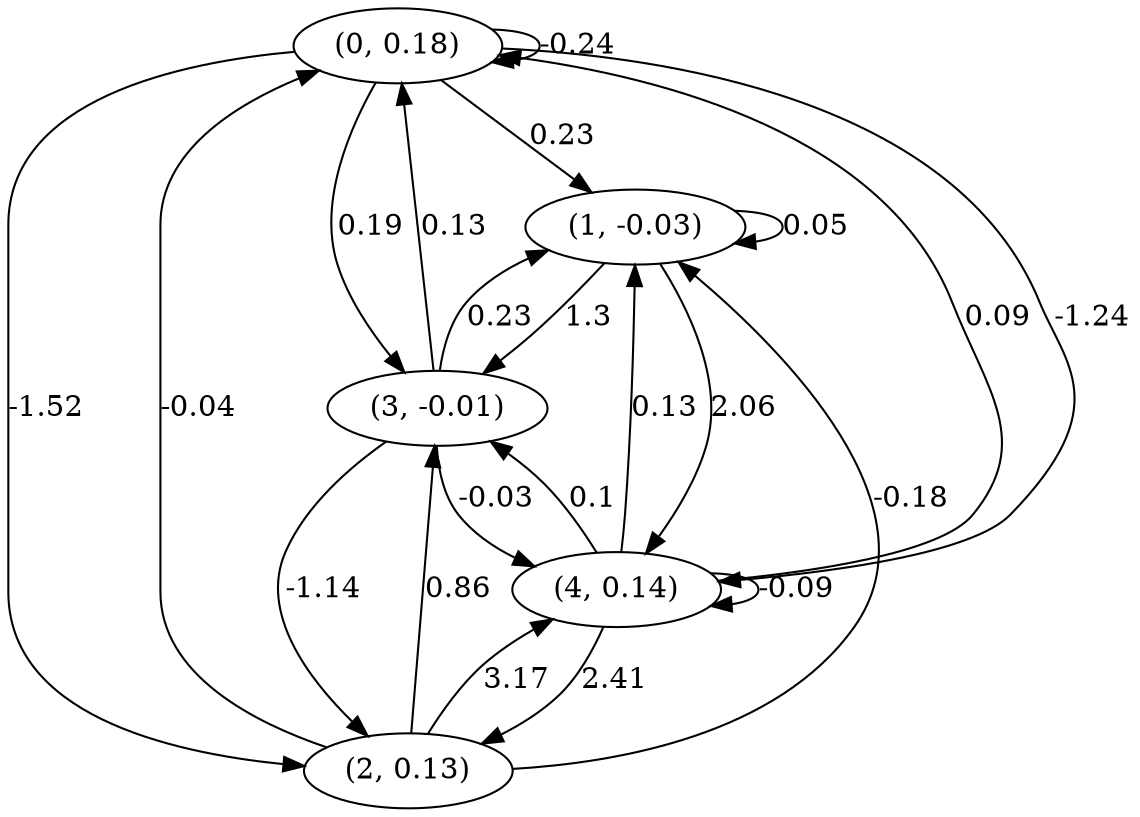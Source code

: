 digraph {
    0 [ label = "(0, 0.18)" ]
    1 [ label = "(1, -0.03)" ]
    2 [ label = "(2, 0.13)" ]
    3 [ label = "(3, -0.01)" ]
    4 [ label = "(4, 0.14)" ]
    0 -> 0 [ label = "-0.24" ]
    1 -> 1 [ label = "0.05" ]
    4 -> 4 [ label = "-0.09" ]
    2 -> 0 [ label = "-0.04" ]
    3 -> 0 [ label = "0.13" ]
    4 -> 0 [ label = "0.09" ]
    0 -> 1 [ label = "0.23" ]
    2 -> 1 [ label = "-0.18" ]
    3 -> 1 [ label = "0.23" ]
    4 -> 1 [ label = "0.13" ]
    0 -> 2 [ label = "-1.52" ]
    3 -> 2 [ label = "-1.14" ]
    4 -> 2 [ label = "2.41" ]
    0 -> 3 [ label = "0.19" ]
    1 -> 3 [ label = "1.3" ]
    2 -> 3 [ label = "0.86" ]
    4 -> 3 [ label = "0.1" ]
    0 -> 4 [ label = "-1.24" ]
    1 -> 4 [ label = "2.06" ]
    2 -> 4 [ label = "3.17" ]
    3 -> 4 [ label = "-0.03" ]
}

